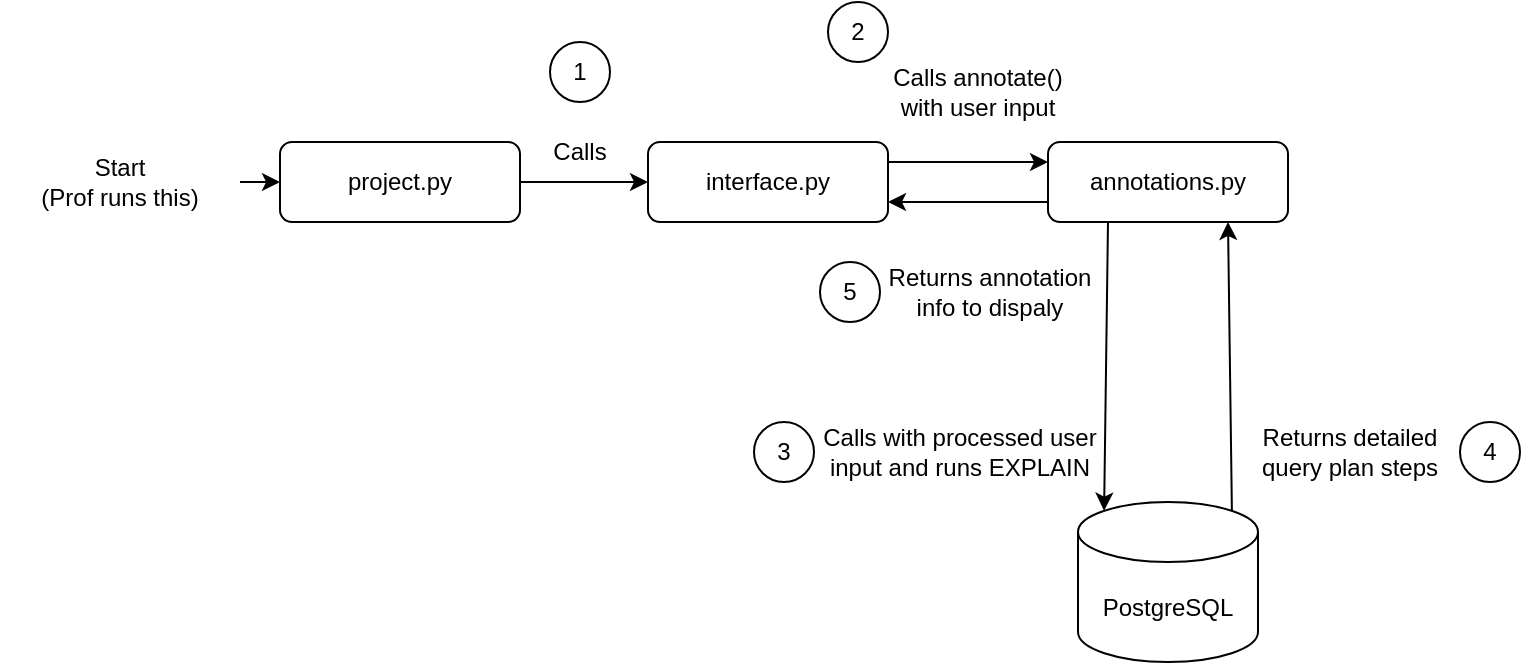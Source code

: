 <mxfile>
    <diagram id="muf28aytPkdfOJe3wwSK" name="Page-1">
        <mxGraphModel dx="1422" dy="666" grid="1" gridSize="10" guides="1" tooltips="1" connect="1" arrows="1" fold="1" page="1" pageScale="1" pageWidth="850" pageHeight="1100" math="0" shadow="0">
            <root>
                <mxCell id="0"/>
                <mxCell id="1" parent="0"/>
                <mxCell id="6" style="edgeStyle=none;html=1;exitX=1;exitY=0.5;exitDx=0;exitDy=0;entryX=0;entryY=0.5;entryDx=0;entryDy=0;" parent="1" source="2" target="3" edge="1">
                    <mxGeometry relative="1" as="geometry"/>
                </mxCell>
                <mxCell id="2" value="project.py" style="rounded=1;whiteSpace=wrap;html=1;" parent="1" vertex="1">
                    <mxGeometry x="200" y="200" width="120" height="40" as="geometry"/>
                </mxCell>
                <mxCell id="12" style="edgeStyle=none;html=1;exitX=1;exitY=0.25;exitDx=0;exitDy=0;entryX=0;entryY=0.25;entryDx=0;entryDy=0;" parent="1" source="3" target="4" edge="1">
                    <mxGeometry relative="1" as="geometry"/>
                </mxCell>
                <mxCell id="3" value="interface.py" style="rounded=1;whiteSpace=wrap;html=1;" parent="1" vertex="1">
                    <mxGeometry x="384" y="200" width="120" height="40" as="geometry"/>
                </mxCell>
                <mxCell id="13" style="edgeStyle=none;html=1;exitX=0;exitY=0.75;exitDx=0;exitDy=0;entryX=1;entryY=0.75;entryDx=0;entryDy=0;" parent="1" source="4" target="3" edge="1">
                    <mxGeometry relative="1" as="geometry"/>
                </mxCell>
                <mxCell id="23" style="edgeStyle=none;html=1;exitX=0.25;exitY=1;exitDx=0;exitDy=0;entryX=0.145;entryY=0;entryDx=0;entryDy=4.35;entryPerimeter=0;" parent="1" source="4" target="22" edge="1">
                    <mxGeometry relative="1" as="geometry"/>
                </mxCell>
                <mxCell id="4" value="annotations.py" style="rounded=1;whiteSpace=wrap;html=1;" parent="1" vertex="1">
                    <mxGeometry x="584" y="200" width="120" height="40" as="geometry"/>
                </mxCell>
                <mxCell id="7" value="Calls" style="text;html=1;strokeColor=none;fillColor=none;align=center;verticalAlign=middle;whiteSpace=wrap;rounded=0;" parent="1" vertex="1">
                    <mxGeometry x="320" y="190" width="60" height="30" as="geometry"/>
                </mxCell>
                <mxCell id="9" style="edgeStyle=none;html=1;exitX=1;exitY=0.5;exitDx=0;exitDy=0;entryX=0;entryY=0.5;entryDx=0;entryDy=0;" parent="1" source="8" target="2" edge="1">
                    <mxGeometry relative="1" as="geometry"/>
                </mxCell>
                <mxCell id="8" value="Start &lt;br&gt;(Prof runs this)" style="text;html=1;strokeColor=none;fillColor=none;align=center;verticalAlign=middle;whiteSpace=wrap;rounded=0;" parent="1" vertex="1">
                    <mxGeometry x="60" y="205" width="120" height="30" as="geometry"/>
                </mxCell>
                <mxCell id="14" value="Calls annotate() with user input" style="text;html=1;strokeColor=none;fillColor=none;align=center;verticalAlign=middle;whiteSpace=wrap;rounded=0;" parent="1" vertex="1">
                    <mxGeometry x="494" y="160" width="110" height="30" as="geometry"/>
                </mxCell>
                <mxCell id="15" value="Returns annotation info to dispaly" style="text;html=1;strokeColor=none;fillColor=none;align=center;verticalAlign=middle;whiteSpace=wrap;rounded=0;" parent="1" vertex="1">
                    <mxGeometry x="500" y="260" width="110" height="30" as="geometry"/>
                </mxCell>
                <mxCell id="24" style="edgeStyle=none;html=1;exitX=0.855;exitY=0;exitDx=0;exitDy=4.35;exitPerimeter=0;entryX=0.75;entryY=1;entryDx=0;entryDy=0;" parent="1" source="22" target="4" edge="1">
                    <mxGeometry relative="1" as="geometry"/>
                </mxCell>
                <mxCell id="22" value="PostgreSQL" style="shape=cylinder3;whiteSpace=wrap;html=1;boundedLbl=1;backgroundOutline=1;size=15;" parent="1" vertex="1">
                    <mxGeometry x="599" y="380" width="90" height="80" as="geometry"/>
                </mxCell>
                <mxCell id="25" value="Calls with processed user input and runs EXPLAIN" style="text;html=1;strokeColor=none;fillColor=none;align=center;verticalAlign=middle;whiteSpace=wrap;rounded=0;" parent="1" vertex="1">
                    <mxGeometry x="470" y="340" width="140" height="30" as="geometry"/>
                </mxCell>
                <mxCell id="26" value="Returns detailed query plan steps" style="text;html=1;strokeColor=none;fillColor=none;align=center;verticalAlign=middle;whiteSpace=wrap;rounded=0;" parent="1" vertex="1">
                    <mxGeometry x="680" y="340" width="110" height="30" as="geometry"/>
                </mxCell>
                <mxCell id="28" value="1" style="ellipse;whiteSpace=wrap;html=1;aspect=fixed;" parent="1" vertex="1">
                    <mxGeometry x="335" y="150" width="30" height="30" as="geometry"/>
                </mxCell>
                <mxCell id="32" value="5" style="ellipse;whiteSpace=wrap;html=1;aspect=fixed;" parent="1" vertex="1">
                    <mxGeometry x="470" y="260" width="30" height="30" as="geometry"/>
                </mxCell>
                <mxCell id="33" value="4" style="ellipse;whiteSpace=wrap;html=1;aspect=fixed;" parent="1" vertex="1">
                    <mxGeometry x="790" y="340" width="30" height="30" as="geometry"/>
                </mxCell>
                <mxCell id="34" value="3" style="ellipse;whiteSpace=wrap;html=1;aspect=fixed;" parent="1" vertex="1">
                    <mxGeometry x="437" y="340" width="30" height="30" as="geometry"/>
                </mxCell>
                <mxCell id="37" value="2" style="ellipse;whiteSpace=wrap;html=1;aspect=fixed;" parent="1" vertex="1">
                    <mxGeometry x="474" y="130" width="30" height="30" as="geometry"/>
                </mxCell>
            </root>
        </mxGraphModel>
    </diagram>
</mxfile>